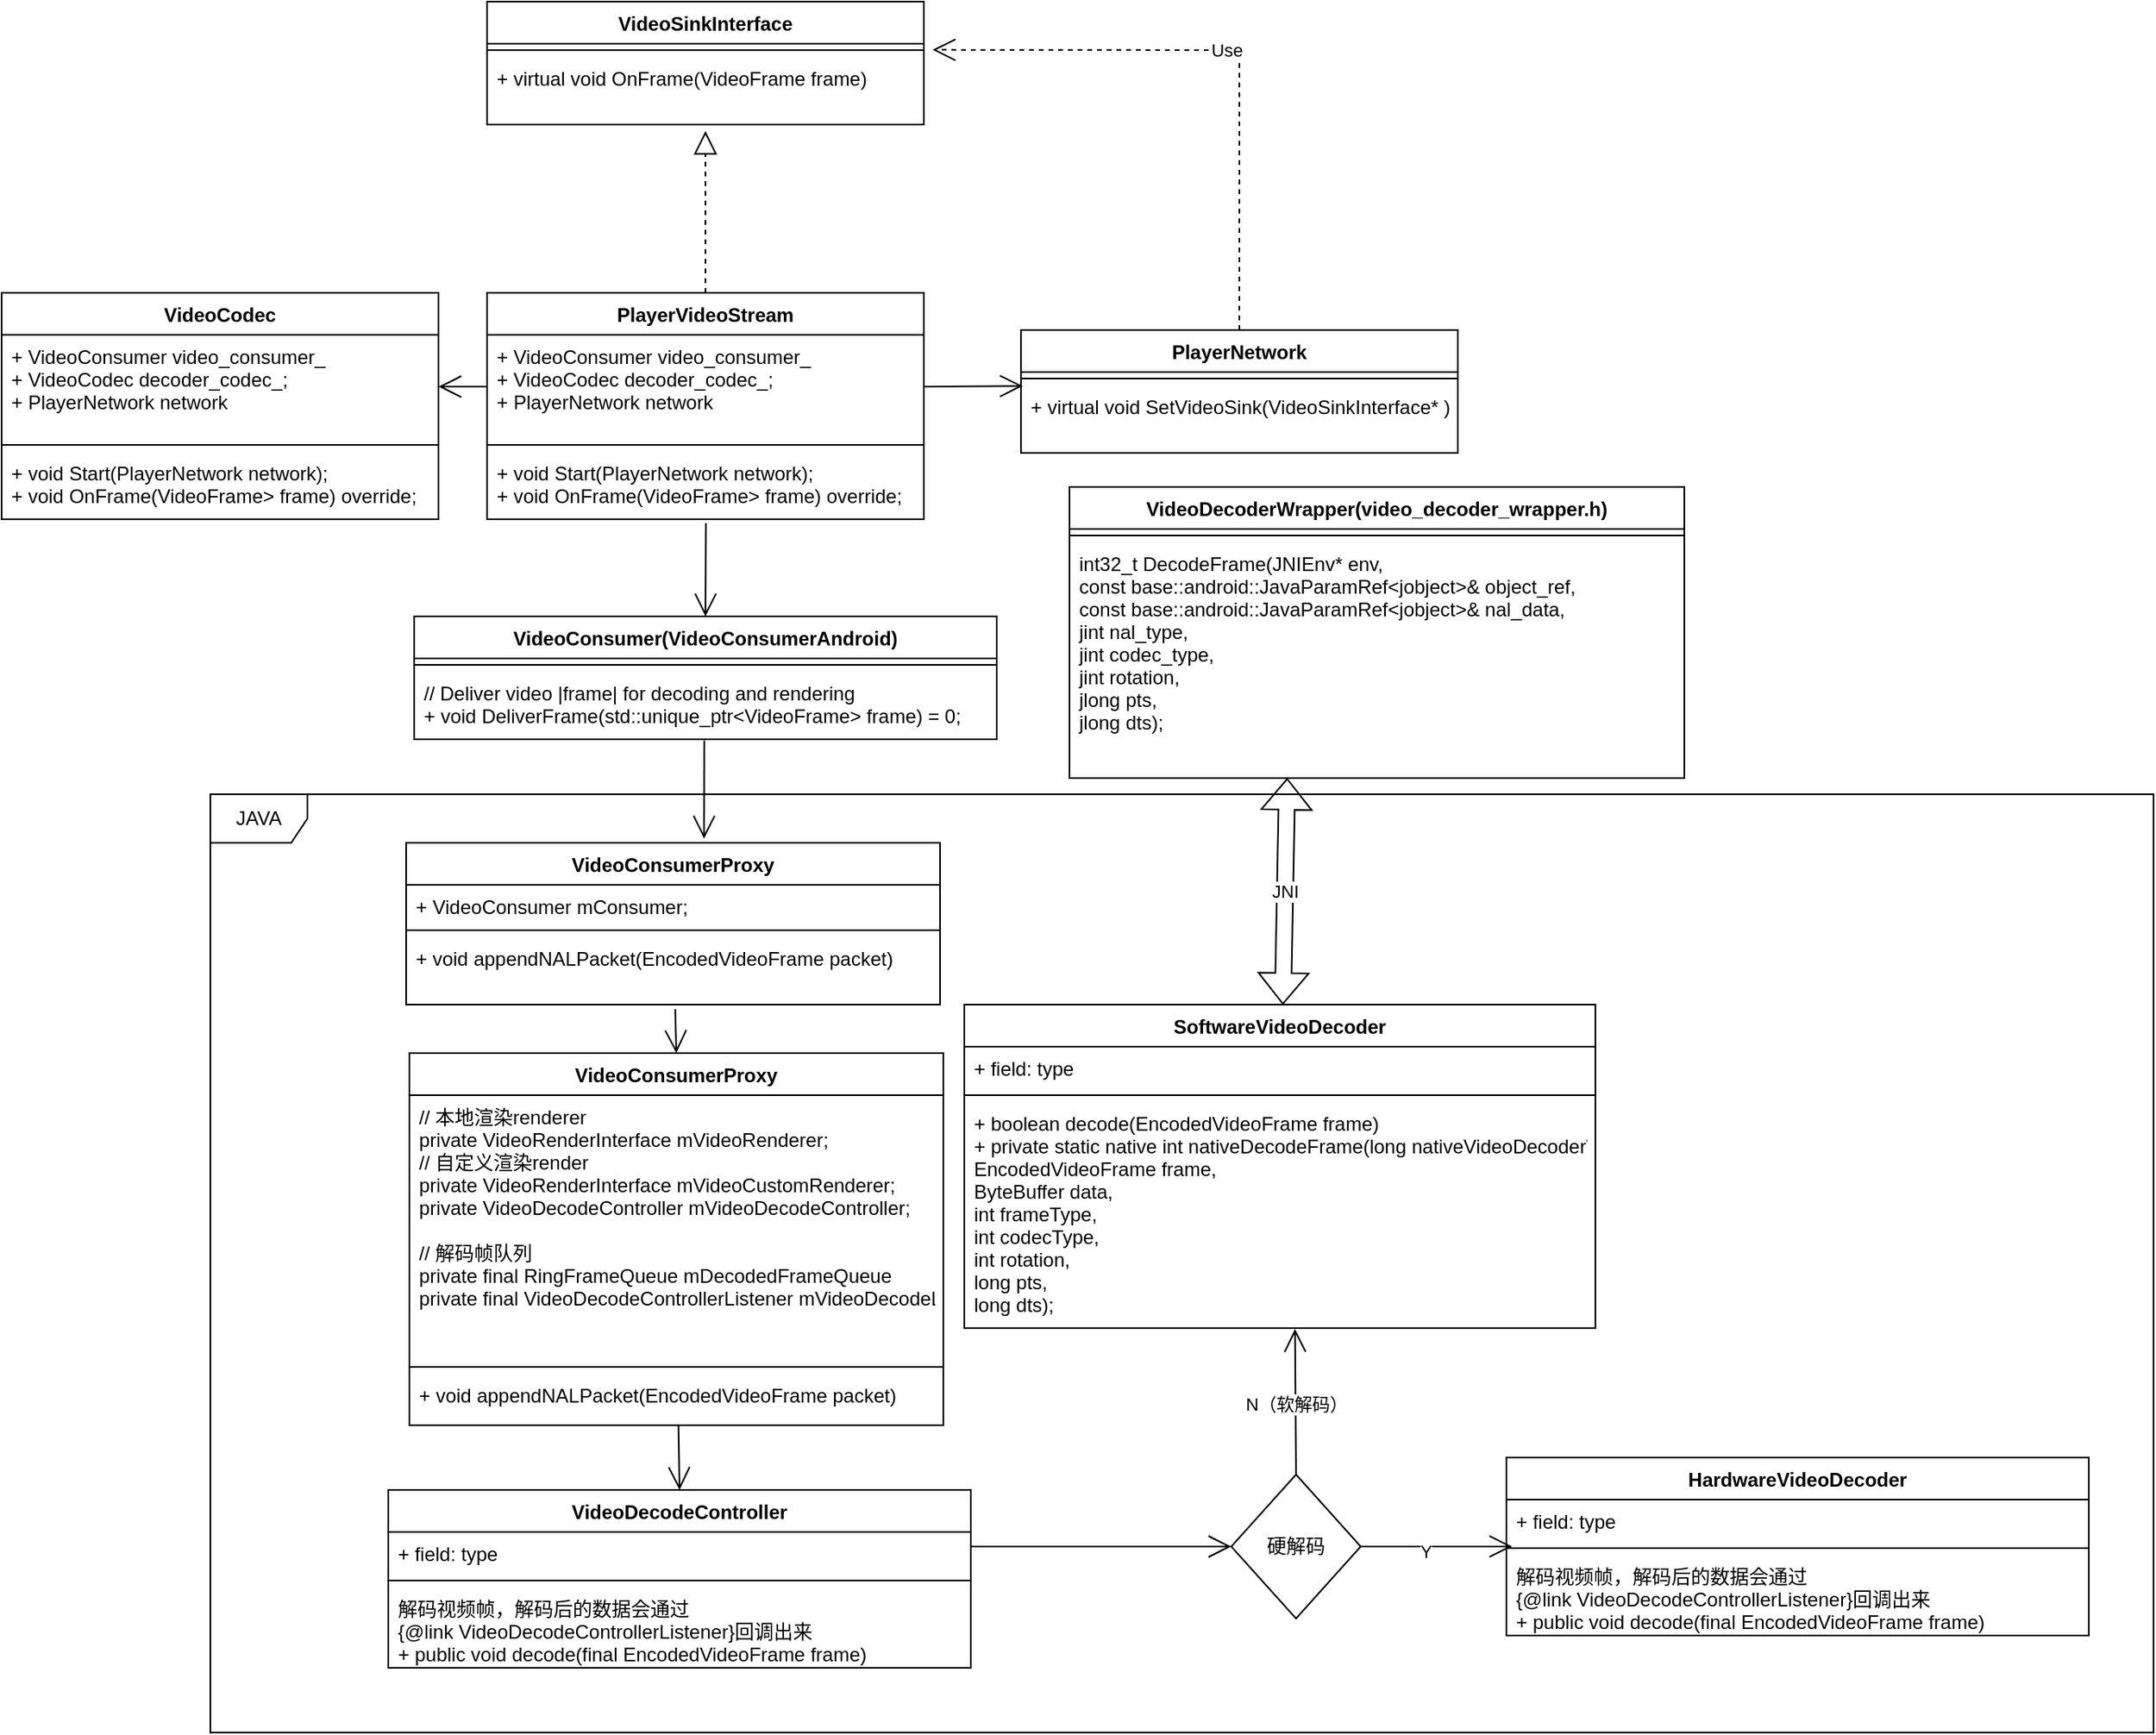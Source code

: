 <mxfile version="20.2.2" type="github">
  <diagram id="C5RBs43oDa-KdzZeNtuy" name="Page-1">
    <mxGraphModel dx="940" dy="612" grid="1" gridSize="10" guides="1" tooltips="1" connect="1" arrows="1" fold="1" page="1" pageScale="1" pageWidth="827" pageHeight="1169" math="0" shadow="0">
      <root>
        <mxCell id="WIyWlLk6GJQsqaUBKTNV-0" />
        <mxCell id="WIyWlLk6GJQsqaUBKTNV-1" parent="WIyWlLk6GJQsqaUBKTNV-0" />
        <mxCell id="n83WJbiTZaxpq6fG6bxS-36" value="JAVA" style="shape=umlFrame;whiteSpace=wrap;html=1;" parent="WIyWlLk6GJQsqaUBKTNV-1" vertex="1">
          <mxGeometry x="159" y="580" width="1201" height="580" as="geometry" />
        </mxCell>
        <mxCell id="n83WJbiTZaxpq6fG6bxS-0" value="PlayerVideoStream" style="swimlane;fontStyle=1;align=center;verticalAlign=top;childLayout=stackLayout;horizontal=1;startSize=26;horizontalStack=0;resizeParent=1;resizeParentMax=0;resizeLast=0;collapsible=1;marginBottom=0;" parent="WIyWlLk6GJQsqaUBKTNV-1" vertex="1">
          <mxGeometry x="330" y="270" width="270" height="140" as="geometry" />
        </mxCell>
        <mxCell id="n83WJbiTZaxpq6fG6bxS-1" value="+ VideoConsumer video_consumer_&#xa;+ VideoCodec decoder_codec_;&#xa;+ PlayerNetwork network" style="text;strokeColor=none;fillColor=none;align=left;verticalAlign=top;spacingLeft=4;spacingRight=4;overflow=hidden;rotatable=0;points=[[0,0.5],[1,0.5]];portConstraint=eastwest;" parent="n83WJbiTZaxpq6fG6bxS-0" vertex="1">
          <mxGeometry y="26" width="270" height="64" as="geometry" />
        </mxCell>
        <mxCell id="n83WJbiTZaxpq6fG6bxS-2" value="" style="line;strokeWidth=1;fillColor=none;align=left;verticalAlign=middle;spacingTop=-1;spacingLeft=3;spacingRight=3;rotatable=0;labelPosition=right;points=[];portConstraint=eastwest;" parent="n83WJbiTZaxpq6fG6bxS-0" vertex="1">
          <mxGeometry y="90" width="270" height="8" as="geometry" />
        </mxCell>
        <mxCell id="n83WJbiTZaxpq6fG6bxS-3" value="+ void Start(PlayerNetwork network);&#xa;+ void OnFrame(VideoFrame&gt; frame) override;" style="text;strokeColor=none;fillColor=none;align=left;verticalAlign=top;spacingLeft=4;spacingRight=4;overflow=hidden;rotatable=0;points=[[0,0.5],[1,0.5]];portConstraint=eastwest;" parent="n83WJbiTZaxpq6fG6bxS-0" vertex="1">
          <mxGeometry y="98" width="270" height="42" as="geometry" />
        </mxCell>
        <mxCell id="n83WJbiTZaxpq6fG6bxS-5" value="VideoSinkInterface" style="swimlane;fontStyle=1;align=center;verticalAlign=top;childLayout=stackLayout;horizontal=1;startSize=26;horizontalStack=0;resizeParent=1;resizeParentMax=0;resizeLast=0;collapsible=1;marginBottom=0;" parent="WIyWlLk6GJQsqaUBKTNV-1" vertex="1">
          <mxGeometry x="330" y="90" width="270" height="76" as="geometry" />
        </mxCell>
        <mxCell id="n83WJbiTZaxpq6fG6bxS-7" value="" style="line;strokeWidth=1;fillColor=none;align=left;verticalAlign=middle;spacingTop=-1;spacingLeft=3;spacingRight=3;rotatable=0;labelPosition=right;points=[];portConstraint=eastwest;" parent="n83WJbiTZaxpq6fG6bxS-5" vertex="1">
          <mxGeometry y="26" width="270" height="8" as="geometry" />
        </mxCell>
        <mxCell id="n83WJbiTZaxpq6fG6bxS-8" value="+ virtual void OnFrame(VideoFrame frame)" style="text;strokeColor=none;fillColor=none;align=left;verticalAlign=top;spacingLeft=4;spacingRight=4;overflow=hidden;rotatable=0;points=[[0,0.5],[1,0.5]];portConstraint=eastwest;" parent="n83WJbiTZaxpq6fG6bxS-5" vertex="1">
          <mxGeometry y="34" width="270" height="42" as="geometry" />
        </mxCell>
        <mxCell id="n83WJbiTZaxpq6fG6bxS-9" value="" style="endArrow=block;dashed=1;endFill=0;endSize=12;html=1;rounded=0;exitX=0.5;exitY=0;exitDx=0;exitDy=0;" parent="WIyWlLk6GJQsqaUBKTNV-1" source="n83WJbiTZaxpq6fG6bxS-0" edge="1">
          <mxGeometry width="160" relative="1" as="geometry">
            <mxPoint x="240" y="320" as="sourcePoint" />
            <mxPoint x="465" y="170" as="targetPoint" />
          </mxGeometry>
        </mxCell>
        <mxCell id="n83WJbiTZaxpq6fG6bxS-10" value="PlayerNetwork" style="swimlane;fontStyle=1;align=center;verticalAlign=top;childLayout=stackLayout;horizontal=1;startSize=26;horizontalStack=0;resizeParent=1;resizeParentMax=0;resizeLast=0;collapsible=1;marginBottom=0;" parent="WIyWlLk6GJQsqaUBKTNV-1" vertex="1">
          <mxGeometry x="660" y="293" width="270" height="76" as="geometry" />
        </mxCell>
        <mxCell id="n83WJbiTZaxpq6fG6bxS-12" value="" style="line;strokeWidth=1;fillColor=none;align=left;verticalAlign=middle;spacingTop=-1;spacingLeft=3;spacingRight=3;rotatable=0;labelPosition=right;points=[];portConstraint=eastwest;" parent="n83WJbiTZaxpq6fG6bxS-10" vertex="1">
          <mxGeometry y="26" width="270" height="8" as="geometry" />
        </mxCell>
        <mxCell id="n83WJbiTZaxpq6fG6bxS-13" value="+ virtual void SetVideoSink(VideoSinkInterface* );" style="text;strokeColor=none;fillColor=none;align=left;verticalAlign=top;spacingLeft=4;spacingRight=4;overflow=hidden;rotatable=0;points=[[0,0.5],[1,0.5]];portConstraint=eastwest;" parent="n83WJbiTZaxpq6fG6bxS-10" vertex="1">
          <mxGeometry y="34" width="270" height="42" as="geometry" />
        </mxCell>
        <mxCell id="n83WJbiTZaxpq6fG6bxS-14" value="" style="endArrow=open;endFill=1;endSize=12;html=1;rounded=0;exitX=1;exitY=0.5;exitDx=0;exitDy=0;entryX=0.004;entryY=0.014;entryDx=0;entryDy=0;entryPerimeter=0;" parent="WIyWlLk6GJQsqaUBKTNV-1" source="n83WJbiTZaxpq6fG6bxS-1" target="n83WJbiTZaxpq6fG6bxS-13" edge="1">
          <mxGeometry width="160" relative="1" as="geometry">
            <mxPoint x="430" y="320" as="sourcePoint" />
            <mxPoint x="660" y="318" as="targetPoint" />
          </mxGeometry>
        </mxCell>
        <mxCell id="n83WJbiTZaxpq6fG6bxS-15" value="Use" style="endArrow=open;endSize=12;dashed=1;html=1;rounded=0;exitX=0.5;exitY=0;exitDx=0;exitDy=0;entryX=1.02;entryY=-0.1;entryDx=0;entryDy=0;entryPerimeter=0;" parent="WIyWlLk6GJQsqaUBKTNV-1" source="n83WJbiTZaxpq6fG6bxS-10" target="n83WJbiTZaxpq6fG6bxS-8" edge="1">
          <mxGeometry width="160" relative="1" as="geometry">
            <mxPoint x="660" y="320" as="sourcePoint" />
            <mxPoint x="820" y="320" as="targetPoint" />
            <Array as="points">
              <mxPoint x="795" y="120" />
            </Array>
          </mxGeometry>
        </mxCell>
        <mxCell id="n83WJbiTZaxpq6fG6bxS-20" value="VideoCodec" style="swimlane;fontStyle=1;align=center;verticalAlign=top;childLayout=stackLayout;horizontal=1;startSize=26;horizontalStack=0;resizeParent=1;resizeParentMax=0;resizeLast=0;collapsible=1;marginBottom=0;" parent="WIyWlLk6GJQsqaUBKTNV-1" vertex="1">
          <mxGeometry x="30" y="270" width="270" height="140" as="geometry" />
        </mxCell>
        <mxCell id="n83WJbiTZaxpq6fG6bxS-21" value="+ VideoConsumer video_consumer_&#xa;+ VideoCodec decoder_codec_;&#xa;+ PlayerNetwork network" style="text;strokeColor=none;fillColor=none;align=left;verticalAlign=top;spacingLeft=4;spacingRight=4;overflow=hidden;rotatable=0;points=[[0,0.5],[1,0.5]];portConstraint=eastwest;" parent="n83WJbiTZaxpq6fG6bxS-20" vertex="1">
          <mxGeometry y="26" width="270" height="64" as="geometry" />
        </mxCell>
        <mxCell id="n83WJbiTZaxpq6fG6bxS-22" value="" style="line;strokeWidth=1;fillColor=none;align=left;verticalAlign=middle;spacingTop=-1;spacingLeft=3;spacingRight=3;rotatable=0;labelPosition=right;points=[];portConstraint=eastwest;" parent="n83WJbiTZaxpq6fG6bxS-20" vertex="1">
          <mxGeometry y="90" width="270" height="8" as="geometry" />
        </mxCell>
        <mxCell id="n83WJbiTZaxpq6fG6bxS-23" value="+ void Start(PlayerNetwork network);&#xa;+ void OnFrame(VideoFrame&gt; frame) override;" style="text;strokeColor=none;fillColor=none;align=left;verticalAlign=top;spacingLeft=4;spacingRight=4;overflow=hidden;rotatable=0;points=[[0,0.5],[1,0.5]];portConstraint=eastwest;" parent="n83WJbiTZaxpq6fG6bxS-20" vertex="1">
          <mxGeometry y="98" width="270" height="42" as="geometry" />
        </mxCell>
        <mxCell id="n83WJbiTZaxpq6fG6bxS-24" value="VideoConsumer(VideoConsumerAndroid)" style="swimlane;fontStyle=1;align=center;verticalAlign=top;childLayout=stackLayout;horizontal=1;startSize=26;horizontalStack=0;resizeParent=1;resizeParentMax=0;resizeLast=0;collapsible=1;marginBottom=0;" parent="WIyWlLk6GJQsqaUBKTNV-1" vertex="1">
          <mxGeometry x="285" y="470" width="360" height="76" as="geometry" />
        </mxCell>
        <mxCell id="n83WJbiTZaxpq6fG6bxS-26" value="" style="line;strokeWidth=1;fillColor=none;align=left;verticalAlign=middle;spacingTop=-1;spacingLeft=3;spacingRight=3;rotatable=0;labelPosition=right;points=[];portConstraint=eastwest;" parent="n83WJbiTZaxpq6fG6bxS-24" vertex="1">
          <mxGeometry y="26" width="360" height="8" as="geometry" />
        </mxCell>
        <mxCell id="n83WJbiTZaxpq6fG6bxS-27" value=" // Deliver video |frame| for decoding and rendering&#xa;+ void DeliverFrame(std::unique_ptr&lt;VideoFrame&gt; frame) = 0;" style="text;strokeColor=none;fillColor=none;align=left;verticalAlign=top;spacingLeft=4;spacingRight=4;overflow=hidden;rotatable=0;points=[[0,0.5],[1,0.5]];portConstraint=eastwest;" parent="n83WJbiTZaxpq6fG6bxS-24" vertex="1">
          <mxGeometry y="34" width="360" height="42" as="geometry" />
        </mxCell>
        <mxCell id="n83WJbiTZaxpq6fG6bxS-28" value="" style="endArrow=open;endFill=1;endSize=12;html=1;rounded=0;exitX=0;exitY=0.5;exitDx=0;exitDy=0;" parent="WIyWlLk6GJQsqaUBKTNV-1" source="n83WJbiTZaxpq6fG6bxS-1" target="n83WJbiTZaxpq6fG6bxS-21" edge="1">
          <mxGeometry width="160" relative="1" as="geometry">
            <mxPoint x="310" y="380" as="sourcePoint" />
            <mxPoint x="470" y="380" as="targetPoint" />
          </mxGeometry>
        </mxCell>
        <mxCell id="n83WJbiTZaxpq6fG6bxS-30" value="" style="endArrow=open;endFill=1;endSize=12;html=1;rounded=0;entryX=0.5;entryY=0;entryDx=0;entryDy=0;exitX=0.501;exitY=1.057;exitDx=0;exitDy=0;exitPerimeter=0;" parent="WIyWlLk6GJQsqaUBKTNV-1" source="n83WJbiTZaxpq6fG6bxS-3" target="n83WJbiTZaxpq6fG6bxS-24" edge="1">
          <mxGeometry width="160" relative="1" as="geometry">
            <mxPoint x="310" y="380" as="sourcePoint" />
            <mxPoint x="470" y="380" as="targetPoint" />
          </mxGeometry>
        </mxCell>
        <mxCell id="n83WJbiTZaxpq6fG6bxS-31" value="VideoConsumerProxy" style="swimlane;fontStyle=1;align=center;verticalAlign=top;childLayout=stackLayout;horizontal=1;startSize=26;horizontalStack=0;resizeParent=1;resizeParentMax=0;resizeLast=0;collapsible=1;marginBottom=0;" parent="WIyWlLk6GJQsqaUBKTNV-1" vertex="1">
          <mxGeometry x="280" y="610" width="330" height="100" as="geometry" />
        </mxCell>
        <mxCell id="n83WJbiTZaxpq6fG6bxS-32" value="+ VideoConsumer mConsumer;" style="text;strokeColor=none;fillColor=none;align=left;verticalAlign=top;spacingLeft=4;spacingRight=4;overflow=hidden;rotatable=0;points=[[0,0.5],[1,0.5]];portConstraint=eastwest;" parent="n83WJbiTZaxpq6fG6bxS-31" vertex="1">
          <mxGeometry y="26" width="330" height="24" as="geometry" />
        </mxCell>
        <mxCell id="n83WJbiTZaxpq6fG6bxS-33" value="" style="line;strokeWidth=1;fillColor=none;align=left;verticalAlign=middle;spacingTop=-1;spacingLeft=3;spacingRight=3;rotatable=0;labelPosition=right;points=[];portConstraint=eastwest;" parent="n83WJbiTZaxpq6fG6bxS-31" vertex="1">
          <mxGeometry y="50" width="330" height="8" as="geometry" />
        </mxCell>
        <mxCell id="n83WJbiTZaxpq6fG6bxS-34" value="+ void appendNALPacket(EncodedVideoFrame packet)" style="text;strokeColor=none;fillColor=none;align=left;verticalAlign=top;spacingLeft=4;spacingRight=4;overflow=hidden;rotatable=0;points=[[0,0.5],[1,0.5]];portConstraint=eastwest;" parent="n83WJbiTZaxpq6fG6bxS-31" vertex="1">
          <mxGeometry y="58" width="330" height="42" as="geometry" />
        </mxCell>
        <mxCell id="n83WJbiTZaxpq6fG6bxS-35" value="" style="endArrow=open;endFill=1;endSize=12;html=1;rounded=0;entryX=0.558;entryY=-0.026;entryDx=0;entryDy=0;entryPerimeter=0;exitX=0.498;exitY=1.019;exitDx=0;exitDy=0;exitPerimeter=0;" parent="WIyWlLk6GJQsqaUBKTNV-1" source="n83WJbiTZaxpq6fG6bxS-27" target="n83WJbiTZaxpq6fG6bxS-31" edge="1">
          <mxGeometry width="160" relative="1" as="geometry">
            <mxPoint x="449" y="540" as="sourcePoint" />
            <mxPoint x="475" y="480" as="targetPoint" />
          </mxGeometry>
        </mxCell>
        <mxCell id="n83WJbiTZaxpq6fG6bxS-37" value="VideoConsumerProxy" style="swimlane;fontStyle=1;align=center;verticalAlign=top;childLayout=stackLayout;horizontal=1;startSize=26;horizontalStack=0;resizeParent=1;resizeParentMax=0;resizeLast=0;collapsible=1;marginBottom=0;" parent="WIyWlLk6GJQsqaUBKTNV-1" vertex="1">
          <mxGeometry x="282" y="740" width="330" height="230" as="geometry" />
        </mxCell>
        <mxCell id="n83WJbiTZaxpq6fG6bxS-38" value="// 本地渲染renderer&#xa;private VideoRenderInterface mVideoRenderer;&#xa;// 自定义渲染render&#xa;private VideoRenderInterface mVideoCustomRenderer;&#xa;private VideoDecodeController mVideoDecodeController;&#xa;&#xa;// 解码帧队列&#xa;private final RingFrameQueue mDecodedFrameQueue&#xa;private final VideoDecodeControllerListener mVideoDecodeListener" style="text;strokeColor=none;fillColor=none;align=left;verticalAlign=top;spacingLeft=4;spacingRight=4;overflow=hidden;rotatable=0;points=[[0,0.5],[1,0.5]];portConstraint=eastwest;" parent="n83WJbiTZaxpq6fG6bxS-37" vertex="1">
          <mxGeometry y="26" width="330" height="164" as="geometry" />
        </mxCell>
        <mxCell id="n83WJbiTZaxpq6fG6bxS-39" value="" style="line;strokeWidth=1;fillColor=none;align=left;verticalAlign=middle;spacingTop=-1;spacingLeft=3;spacingRight=3;rotatable=0;labelPosition=right;points=[];portConstraint=eastwest;" parent="n83WJbiTZaxpq6fG6bxS-37" vertex="1">
          <mxGeometry y="190" width="330" height="8" as="geometry" />
        </mxCell>
        <mxCell id="n83WJbiTZaxpq6fG6bxS-40" value="+ void appendNALPacket(EncodedVideoFrame packet)" style="text;strokeColor=none;fillColor=none;align=left;verticalAlign=top;spacingLeft=4;spacingRight=4;overflow=hidden;rotatable=0;points=[[0,0.5],[1,0.5]];portConstraint=eastwest;" parent="n83WJbiTZaxpq6fG6bxS-37" vertex="1">
          <mxGeometry y="198" width="330" height="32" as="geometry" />
        </mxCell>
        <mxCell id="n83WJbiTZaxpq6fG6bxS-41" value="" style="endArrow=open;endFill=1;endSize=12;html=1;rounded=0;entryX=0.5;entryY=0;entryDx=0;entryDy=0;exitX=0.504;exitY=1.067;exitDx=0;exitDy=0;exitPerimeter=0;" parent="WIyWlLk6GJQsqaUBKTNV-1" source="n83WJbiTZaxpq6fG6bxS-34" target="n83WJbiTZaxpq6fG6bxS-37" edge="1">
          <mxGeometry width="160" relative="1" as="geometry">
            <mxPoint x="459" y="550" as="sourcePoint" />
            <mxPoint x="458.14" y="617.4" as="targetPoint" />
          </mxGeometry>
        </mxCell>
        <mxCell id="n83WJbiTZaxpq6fG6bxS-42" value="VideoDecodeController" style="swimlane;fontStyle=1;align=center;verticalAlign=top;childLayout=stackLayout;horizontal=1;startSize=26;horizontalStack=0;resizeParent=1;resizeParentMax=0;resizeLast=0;collapsible=1;marginBottom=0;" parent="WIyWlLk6GJQsqaUBKTNV-1" vertex="1">
          <mxGeometry x="269" y="1010" width="360" height="110" as="geometry" />
        </mxCell>
        <mxCell id="n83WJbiTZaxpq6fG6bxS-43" value="+ field: type" style="text;strokeColor=none;fillColor=none;align=left;verticalAlign=top;spacingLeft=4;spacingRight=4;overflow=hidden;rotatable=0;points=[[0,0.5],[1,0.5]];portConstraint=eastwest;" parent="n83WJbiTZaxpq6fG6bxS-42" vertex="1">
          <mxGeometry y="26" width="360" height="26" as="geometry" />
        </mxCell>
        <mxCell id="n83WJbiTZaxpq6fG6bxS-44" value="" style="line;strokeWidth=1;fillColor=none;align=left;verticalAlign=middle;spacingTop=-1;spacingLeft=3;spacingRight=3;rotatable=0;labelPosition=right;points=[];portConstraint=eastwest;" parent="n83WJbiTZaxpq6fG6bxS-42" vertex="1">
          <mxGeometry y="52" width="360" height="8" as="geometry" />
        </mxCell>
        <mxCell id="n83WJbiTZaxpq6fG6bxS-45" value="解码视频帧，解码后的数据会通过&#xa;{@link VideoDecodeControllerListener}回调出来&#xa;+ public void decode(final EncodedVideoFrame frame) " style="text;strokeColor=none;fillColor=none;align=left;verticalAlign=top;spacingLeft=4;spacingRight=4;overflow=hidden;rotatable=0;points=[[0,0.5],[1,0.5]];portConstraint=eastwest;" parent="n83WJbiTZaxpq6fG6bxS-42" vertex="1">
          <mxGeometry y="60" width="360" height="50" as="geometry" />
        </mxCell>
        <mxCell id="n83WJbiTZaxpq6fG6bxS-46" value="" style="endArrow=open;endFill=1;endSize=12;html=1;rounded=0;entryX=0.5;entryY=0;entryDx=0;entryDy=0;exitX=0.504;exitY=1;exitDx=0;exitDy=0;exitPerimeter=0;" parent="WIyWlLk6GJQsqaUBKTNV-1" source="n83WJbiTZaxpq6fG6bxS-40" target="n83WJbiTZaxpq6fG6bxS-42" edge="1">
          <mxGeometry width="160" relative="1" as="geometry">
            <mxPoint x="310" y="920" as="sourcePoint" />
            <mxPoint x="470" y="920" as="targetPoint" />
          </mxGeometry>
        </mxCell>
        <mxCell id="HFFnAHkGXbOw0xpwjxz2-0" value="硬解码" style="rhombus;whiteSpace=wrap;html=1;" vertex="1" parent="WIyWlLk6GJQsqaUBKTNV-1">
          <mxGeometry x="790" y="1000.5" width="80" height="89" as="geometry" />
        </mxCell>
        <mxCell id="HFFnAHkGXbOw0xpwjxz2-2" value="HardwareVideoDecoder" style="swimlane;fontStyle=1;align=center;verticalAlign=top;childLayout=stackLayout;horizontal=1;startSize=26;horizontalStack=0;resizeParent=1;resizeParentMax=0;resizeLast=0;collapsible=1;marginBottom=0;" vertex="1" parent="WIyWlLk6GJQsqaUBKTNV-1">
          <mxGeometry x="960" y="990" width="360" height="110" as="geometry" />
        </mxCell>
        <mxCell id="HFFnAHkGXbOw0xpwjxz2-3" value="+ field: type" style="text;strokeColor=none;fillColor=none;align=left;verticalAlign=top;spacingLeft=4;spacingRight=4;overflow=hidden;rotatable=0;points=[[0,0.5],[1,0.5]];portConstraint=eastwest;" vertex="1" parent="HFFnAHkGXbOw0xpwjxz2-2">
          <mxGeometry y="26" width="360" height="26" as="geometry" />
        </mxCell>
        <mxCell id="HFFnAHkGXbOw0xpwjxz2-4" value="" style="line;strokeWidth=1;fillColor=none;align=left;verticalAlign=middle;spacingTop=-1;spacingLeft=3;spacingRight=3;rotatable=0;labelPosition=right;points=[];portConstraint=eastwest;" vertex="1" parent="HFFnAHkGXbOw0xpwjxz2-2">
          <mxGeometry y="52" width="360" height="8" as="geometry" />
        </mxCell>
        <mxCell id="HFFnAHkGXbOw0xpwjxz2-5" value="解码视频帧，解码后的数据会通过&#xa;{@link VideoDecodeControllerListener}回调出来&#xa;+ public void decode(final EncodedVideoFrame frame) " style="text;strokeColor=none;fillColor=none;align=left;verticalAlign=top;spacingLeft=4;spacingRight=4;overflow=hidden;rotatable=0;points=[[0,0.5],[1,0.5]];portConstraint=eastwest;" vertex="1" parent="HFFnAHkGXbOw0xpwjxz2-2">
          <mxGeometry y="60" width="360" height="50" as="geometry" />
        </mxCell>
        <mxCell id="HFFnAHkGXbOw0xpwjxz2-8" value="SoftwareVideoDecoder" style="swimlane;fontStyle=1;align=center;verticalAlign=top;childLayout=stackLayout;horizontal=1;startSize=26;horizontalStack=0;resizeParent=1;resizeParentMax=0;resizeLast=0;collapsible=1;marginBottom=0;" vertex="1" parent="WIyWlLk6GJQsqaUBKTNV-1">
          <mxGeometry x="625" y="710" width="390" height="200" as="geometry" />
        </mxCell>
        <mxCell id="HFFnAHkGXbOw0xpwjxz2-9" value="+ field: type" style="text;strokeColor=none;fillColor=none;align=left;verticalAlign=top;spacingLeft=4;spacingRight=4;overflow=hidden;rotatable=0;points=[[0,0.5],[1,0.5]];portConstraint=eastwest;" vertex="1" parent="HFFnAHkGXbOw0xpwjxz2-8">
          <mxGeometry y="26" width="390" height="26" as="geometry" />
        </mxCell>
        <mxCell id="HFFnAHkGXbOw0xpwjxz2-10" value="" style="line;strokeWidth=1;fillColor=none;align=left;verticalAlign=middle;spacingTop=-1;spacingLeft=3;spacingRight=3;rotatable=0;labelPosition=right;points=[];portConstraint=eastwest;" vertex="1" parent="HFFnAHkGXbOw0xpwjxz2-8">
          <mxGeometry y="52" width="390" height="8" as="geometry" />
        </mxCell>
        <mxCell id="HFFnAHkGXbOw0xpwjxz2-11" value="+ boolean decode(EncodedVideoFrame frame)&#xa;+ private static native int nativeDecodeFrame(long nativeVideoDecoderWrapper,&#xa;        EncodedVideoFrame frame,&#xa;        ByteBuffer data,&#xa;        int frameType,&#xa;        int codecType,&#xa;        int rotation,&#xa;        long pts,&#xa;        long dts);" style="text;strokeColor=none;fillColor=none;align=left;verticalAlign=top;spacingLeft=4;spacingRight=4;overflow=hidden;rotatable=0;points=[[0,0.5],[1,0.5]];portConstraint=eastwest;" vertex="1" parent="HFFnAHkGXbOw0xpwjxz2-8">
          <mxGeometry y="60" width="390" height="140" as="geometry" />
        </mxCell>
        <mxCell id="HFFnAHkGXbOw0xpwjxz2-13" value="" style="endArrow=open;endFill=1;endSize=12;html=1;rounded=0;exitX=0.504;exitY=1;exitDx=0;exitDy=0;exitPerimeter=0;" edge="1" parent="WIyWlLk6GJQsqaUBKTNV-1" target="HFFnAHkGXbOw0xpwjxz2-0">
          <mxGeometry width="160" relative="1" as="geometry">
            <mxPoint x="629" y="1045" as="sourcePoint" />
            <mxPoint x="629.68" y="1085" as="targetPoint" />
          </mxGeometry>
        </mxCell>
        <mxCell id="HFFnAHkGXbOw0xpwjxz2-14" value="" style="endArrow=open;endFill=1;endSize=12;html=1;rounded=0;exitX=1;exitY=0.5;exitDx=0;exitDy=0;entryX=0.01;entryY=1.115;entryDx=0;entryDy=0;entryPerimeter=0;" edge="1" parent="WIyWlLk6GJQsqaUBKTNV-1" source="HFFnAHkGXbOw0xpwjxz2-0" target="HFFnAHkGXbOw0xpwjxz2-3">
          <mxGeometry width="160" relative="1" as="geometry">
            <mxPoint x="860" y="1047.61" as="sourcePoint" />
            <mxPoint x="960" y="1050" as="targetPoint" />
          </mxGeometry>
        </mxCell>
        <mxCell id="HFFnAHkGXbOw0xpwjxz2-16" value="Y" style="edgeLabel;html=1;align=center;verticalAlign=middle;resizable=0;points=[];" vertex="1" connectable="0" parent="HFFnAHkGXbOw0xpwjxz2-14">
          <mxGeometry x="-0.147" y="-3" relative="1" as="geometry">
            <mxPoint as="offset" />
          </mxGeometry>
        </mxCell>
        <mxCell id="HFFnAHkGXbOw0xpwjxz2-15" value="" style="endArrow=open;endFill=1;endSize=12;html=1;rounded=0;exitX=0.5;exitY=0;exitDx=0;exitDy=0;entryX=0.524;entryY=1.004;entryDx=0;entryDy=0;entryPerimeter=0;" edge="1" parent="WIyWlLk6GJQsqaUBKTNV-1" source="HFFnAHkGXbOw0xpwjxz2-0" target="HFFnAHkGXbOw0xpwjxz2-11">
          <mxGeometry width="160" relative="1" as="geometry">
            <mxPoint x="870" y="1057.61" as="sourcePoint" />
            <mxPoint x="970" y="1060" as="targetPoint" />
          </mxGeometry>
        </mxCell>
        <mxCell id="HFFnAHkGXbOw0xpwjxz2-17" value="N（软解码）" style="edgeLabel;html=1;align=center;verticalAlign=middle;resizable=0;points=[];" vertex="1" connectable="0" parent="HFFnAHkGXbOw0xpwjxz2-15">
          <mxGeometry x="-0.024" relative="1" as="geometry">
            <mxPoint as="offset" />
          </mxGeometry>
        </mxCell>
        <mxCell id="HFFnAHkGXbOw0xpwjxz2-19" value="VideoDecoderWrapper(video_decoder_wrapper.h)" style="swimlane;fontStyle=1;align=center;verticalAlign=top;childLayout=stackLayout;horizontal=1;startSize=26;horizontalStack=0;resizeParent=1;resizeParentMax=0;resizeLast=0;collapsible=1;marginBottom=0;" vertex="1" parent="WIyWlLk6GJQsqaUBKTNV-1">
          <mxGeometry x="690" y="390" width="380" height="180" as="geometry" />
        </mxCell>
        <mxCell id="HFFnAHkGXbOw0xpwjxz2-20" value="" style="line;strokeWidth=1;fillColor=none;align=left;verticalAlign=middle;spacingTop=-1;spacingLeft=3;spacingRight=3;rotatable=0;labelPosition=right;points=[];portConstraint=eastwest;" vertex="1" parent="HFFnAHkGXbOw0xpwjxz2-19">
          <mxGeometry y="26" width="380" height="8" as="geometry" />
        </mxCell>
        <mxCell id="HFFnAHkGXbOw0xpwjxz2-21" value="  int32_t DecodeFrame(JNIEnv* env,&#xa;                      const base::android::JavaParamRef&lt;jobject&gt;&amp; object_ref,&#xa;                      const base::android::JavaParamRef&lt;jobject&gt;&amp; nal_data,&#xa;                      jint nal_type,&#xa;                      jint codec_type,&#xa;                      jint rotation,&#xa;                      jlong pts,&#xa;                      jlong dts);" style="text;strokeColor=none;fillColor=none;align=left;verticalAlign=top;spacingLeft=4;spacingRight=4;overflow=hidden;rotatable=0;points=[[0,0.5],[1,0.5]];portConstraint=eastwest;" vertex="1" parent="HFFnAHkGXbOw0xpwjxz2-19">
          <mxGeometry y="34" width="380" height="146" as="geometry" />
        </mxCell>
        <mxCell id="HFFnAHkGXbOw0xpwjxz2-22" value="JNI" style="shape=flexArrow;endArrow=classic;startArrow=classic;html=1;rounded=0;entryX=0.354;entryY=1;entryDx=0;entryDy=0;entryPerimeter=0;" edge="1" parent="WIyWlLk6GJQsqaUBKTNV-1" source="HFFnAHkGXbOw0xpwjxz2-8" target="HFFnAHkGXbOw0xpwjxz2-21">
          <mxGeometry width="100" height="100" relative="1" as="geometry">
            <mxPoint x="580" y="730" as="sourcePoint" />
            <mxPoint x="680" y="630" as="targetPoint" />
          </mxGeometry>
        </mxCell>
      </root>
    </mxGraphModel>
  </diagram>
</mxfile>
